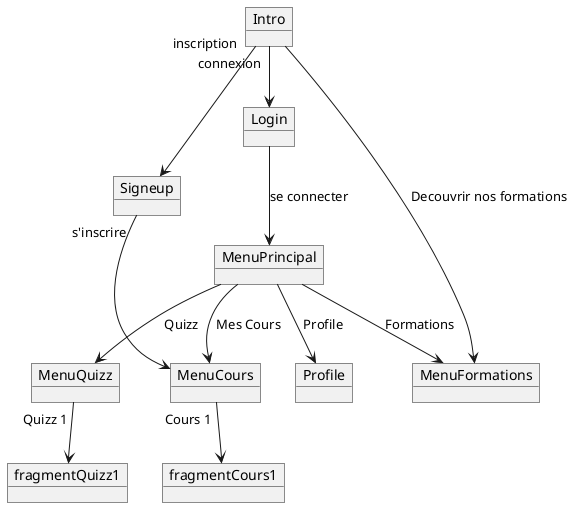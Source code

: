 @startuml
'https://plantuml.com/object-diagram

object Intro
object Login
object Signeup
object Profile
object MenuPrincipal
object MenuFormations
object MenuCours
object MenuQuizz
object fragmentCours1
object fragmentQuizz1



Intro"connexion" --> Login
Intro"inscription" --> Signeup
Intro --> MenuFormations:"Decouvrir nos formations"

Login -->  MenuPrincipal: se connecter
MenuPrincipal --> MenuFormations:"Formations"
MenuPrincipal --> MenuCours:" Mes Cours"
MenuPrincipal --> Profile:" Profile"
MenuPrincipal --> MenuQuizz:" Quizz"

Signeup"s'inscrire" --> MenuCours

MenuQuizz"Quizz 1" -->fragmentQuizz1
MenuCours"Cours 1" -->fragmentCours1
@enduml
